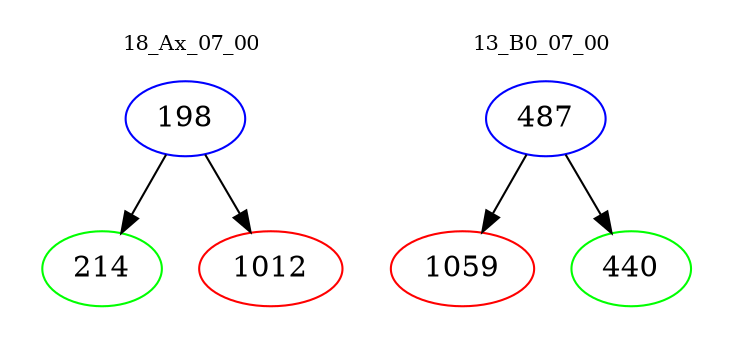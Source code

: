 digraph{
subgraph cluster_0 {
color = white
label = "18_Ax_07_00";
fontsize=10;
T0_198 [label="198", color="blue"]
T0_198 -> T0_214 [color="black"]
T0_214 [label="214", color="green"]
T0_198 -> T0_1012 [color="black"]
T0_1012 [label="1012", color="red"]
}
subgraph cluster_1 {
color = white
label = "13_B0_07_00";
fontsize=10;
T1_487 [label="487", color="blue"]
T1_487 -> T1_1059 [color="black"]
T1_1059 [label="1059", color="red"]
T1_487 -> T1_440 [color="black"]
T1_440 [label="440", color="green"]
}
}
